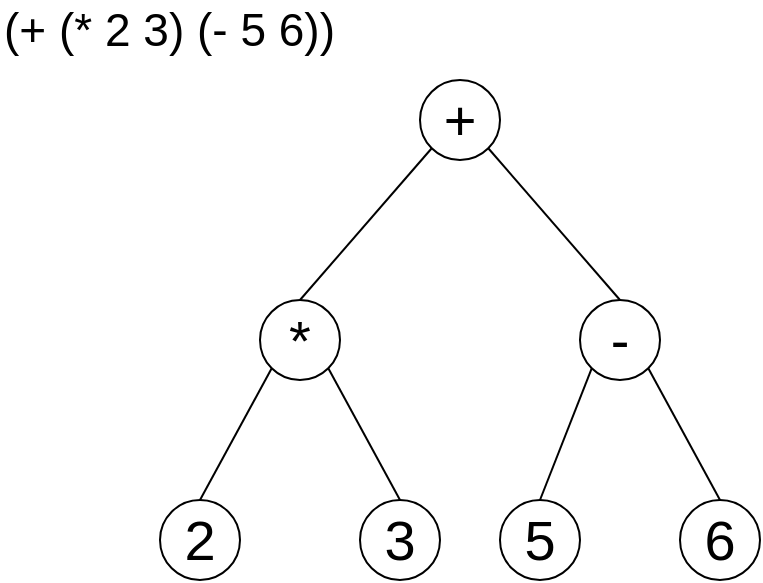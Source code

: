 <mxfile version="24.7.8">
  <diagram name="ページ1" id="hAE3vz5rps0yi-JWm2mM">
    <mxGraphModel dx="592" dy="814" grid="1" gridSize="10" guides="1" tooltips="1" connect="1" arrows="1" fold="1" page="1" pageScale="1" pageWidth="827" pageHeight="1169" math="0" shadow="0">
      <root>
        <mxCell id="0" />
        <mxCell id="1" parent="0" />
        <mxCell id="z-FSjAXzg2cfvL4XyB4W-1" value="(+ (* 2 3) (- 5 6))" style="text;html=1;align=left;verticalAlign=middle;whiteSpace=wrap;rounded=0;fontSize=23;fontFamily=Helvetica;" vertex="1" parent="1">
          <mxGeometry x="870" y="30" width="240" height="30" as="geometry" />
        </mxCell>
        <mxCell id="z-FSjAXzg2cfvL4XyB4W-8" style="edgeStyle=none;shape=connector;rounded=0;orthogonalLoop=1;jettySize=auto;html=1;exitX=0;exitY=1;exitDx=0;exitDy=0;entryX=0.5;entryY=0;entryDx=0;entryDy=0;strokeColor=default;align=center;verticalAlign=middle;fontFamily=Helvetica;fontSize=11;fontColor=default;labelBackgroundColor=default;endArrow=none;endFill=0;" edge="1" parent="1" source="z-FSjAXzg2cfvL4XyB4W-2" target="z-FSjAXzg2cfvL4XyB4W-3">
          <mxGeometry relative="1" as="geometry" />
        </mxCell>
        <mxCell id="z-FSjAXzg2cfvL4XyB4W-12" style="edgeStyle=none;shape=connector;rounded=0;orthogonalLoop=1;jettySize=auto;html=1;exitX=1;exitY=1;exitDx=0;exitDy=0;entryX=0.5;entryY=0;entryDx=0;entryDy=0;strokeColor=default;align=center;verticalAlign=middle;fontFamily=Helvetica;fontSize=11;fontColor=default;labelBackgroundColor=default;endArrow=none;endFill=0;" edge="1" parent="1" source="z-FSjAXzg2cfvL4XyB4W-2" target="z-FSjAXzg2cfvL4XyB4W-11">
          <mxGeometry relative="1" as="geometry" />
        </mxCell>
        <mxCell id="z-FSjAXzg2cfvL4XyB4W-2" value="+" style="ellipse;whiteSpace=wrap;html=1;fontSize=28;" vertex="1" parent="1">
          <mxGeometry x="1080" y="70" width="40" height="40" as="geometry" />
        </mxCell>
        <mxCell id="z-FSjAXzg2cfvL4XyB4W-6" style="rounded=0;orthogonalLoop=1;jettySize=auto;html=1;exitX=0;exitY=1;exitDx=0;exitDy=0;entryX=0.5;entryY=0;entryDx=0;entryDy=0;endArrow=none;endFill=0;" edge="1" parent="1" source="z-FSjAXzg2cfvL4XyB4W-3" target="z-FSjAXzg2cfvL4XyB4W-4">
          <mxGeometry relative="1" as="geometry" />
        </mxCell>
        <mxCell id="z-FSjAXzg2cfvL4XyB4W-7" style="rounded=0;orthogonalLoop=1;jettySize=auto;html=1;exitX=1;exitY=1;exitDx=0;exitDy=0;entryX=0.5;entryY=0;entryDx=0;entryDy=0;endArrow=none;endFill=0;" edge="1" parent="1" source="z-FSjAXzg2cfvL4XyB4W-3" target="z-FSjAXzg2cfvL4XyB4W-5">
          <mxGeometry relative="1" as="geometry" />
        </mxCell>
        <mxCell id="z-FSjAXzg2cfvL4XyB4W-3" value="*" style="ellipse;whiteSpace=wrap;html=1;fontSize=28;" vertex="1" parent="1">
          <mxGeometry x="1000" y="180" width="40" height="40" as="geometry" />
        </mxCell>
        <mxCell id="z-FSjAXzg2cfvL4XyB4W-4" value="2" style="ellipse;whiteSpace=wrap;html=1;fontSize=28;" vertex="1" parent="1">
          <mxGeometry x="950" y="280" width="40" height="40" as="geometry" />
        </mxCell>
        <mxCell id="z-FSjAXzg2cfvL4XyB4W-5" value="3" style="ellipse;whiteSpace=wrap;html=1;fontSize=28;" vertex="1" parent="1">
          <mxGeometry x="1050" y="280" width="40" height="40" as="geometry" />
        </mxCell>
        <mxCell id="z-FSjAXzg2cfvL4XyB4W-9" value="5" style="ellipse;whiteSpace=wrap;html=1;fontSize=28;" vertex="1" parent="1">
          <mxGeometry x="1120" y="280" width="40" height="40" as="geometry" />
        </mxCell>
        <mxCell id="z-FSjAXzg2cfvL4XyB4W-10" value="6" style="ellipse;whiteSpace=wrap;html=1;fontSize=28;" vertex="1" parent="1">
          <mxGeometry x="1210" y="280" width="40" height="40" as="geometry" />
        </mxCell>
        <mxCell id="z-FSjAXzg2cfvL4XyB4W-13" style="edgeStyle=none;shape=connector;rounded=0;orthogonalLoop=1;jettySize=auto;html=1;exitX=0;exitY=1;exitDx=0;exitDy=0;entryX=0.5;entryY=0;entryDx=0;entryDy=0;strokeColor=default;align=center;verticalAlign=middle;fontFamily=Helvetica;fontSize=11;fontColor=default;labelBackgroundColor=default;endArrow=none;endFill=0;" edge="1" parent="1" source="z-FSjAXzg2cfvL4XyB4W-11" target="z-FSjAXzg2cfvL4XyB4W-9">
          <mxGeometry relative="1" as="geometry" />
        </mxCell>
        <mxCell id="z-FSjAXzg2cfvL4XyB4W-14" style="edgeStyle=none;shape=connector;rounded=0;orthogonalLoop=1;jettySize=auto;html=1;exitX=1;exitY=1;exitDx=0;exitDy=0;entryX=0.5;entryY=0;entryDx=0;entryDy=0;strokeColor=default;align=center;verticalAlign=middle;fontFamily=Helvetica;fontSize=11;fontColor=default;labelBackgroundColor=default;endArrow=none;endFill=0;" edge="1" parent="1" source="z-FSjAXzg2cfvL4XyB4W-11" target="z-FSjAXzg2cfvL4XyB4W-10">
          <mxGeometry relative="1" as="geometry" />
        </mxCell>
        <mxCell id="z-FSjAXzg2cfvL4XyB4W-11" value="-" style="ellipse;whiteSpace=wrap;html=1;fontSize=28;" vertex="1" parent="1">
          <mxGeometry x="1160" y="180" width="40" height="40" as="geometry" />
        </mxCell>
      </root>
    </mxGraphModel>
  </diagram>
</mxfile>
